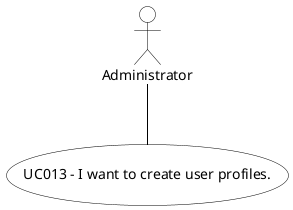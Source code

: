 @startuml
skinparam actor {
BackgroundColor #white
ArrowColor #black
BorderColor #black
}
skinparam usecase {
BackgroundColor #white
ArrowColor #black
BorderColor #black
}
actor "Administrator"
usecase (UC013 - I want to create user profiles.)

:Administrator: -- (UC013 - I want to create user profiles.)
@enduml